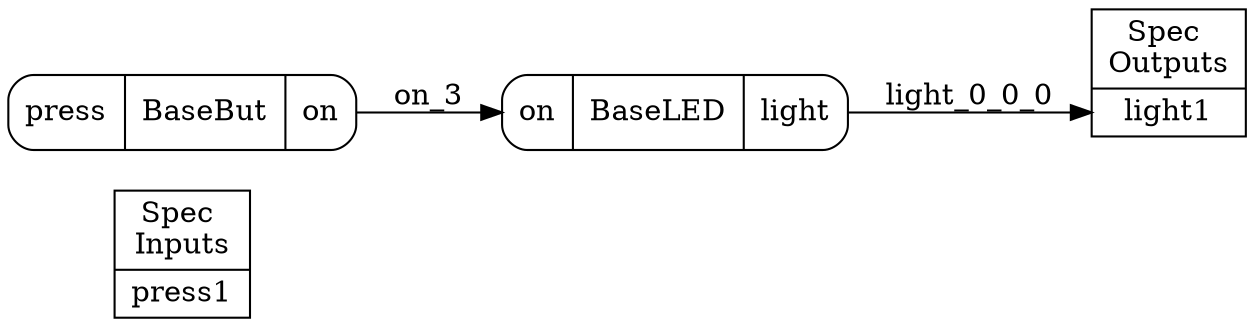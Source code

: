 digraph pyco_out {
	node [shape=Mrecord]
	compound=true label="" labeljust=center labelloc=b rankdir=LR splines=polyline
	G1_in [label="Spec \nInputs|<press1> press1" rank=source shape=record]
	"4570135248.4571498128.BaseBut_2" [label="{{<press> press}|BaseBut|{<on> on}}"]
	"4570135248.4571498128.BaseLED_2" [label="{{<on> on}|BaseLED|{<light> light}}"]
	G1_out [label="Spec \nOutputs|<light1> light1" rank=sink shape=record]
	"4570135248.4571498128.BaseBut_2":on -> "4570135248.4571498128.BaseLED_2":on [label=on_3]
	"4570135248.4571498128.BaseLED_2":light -> G1_out:light1 [label=light_0_0_0]
}
